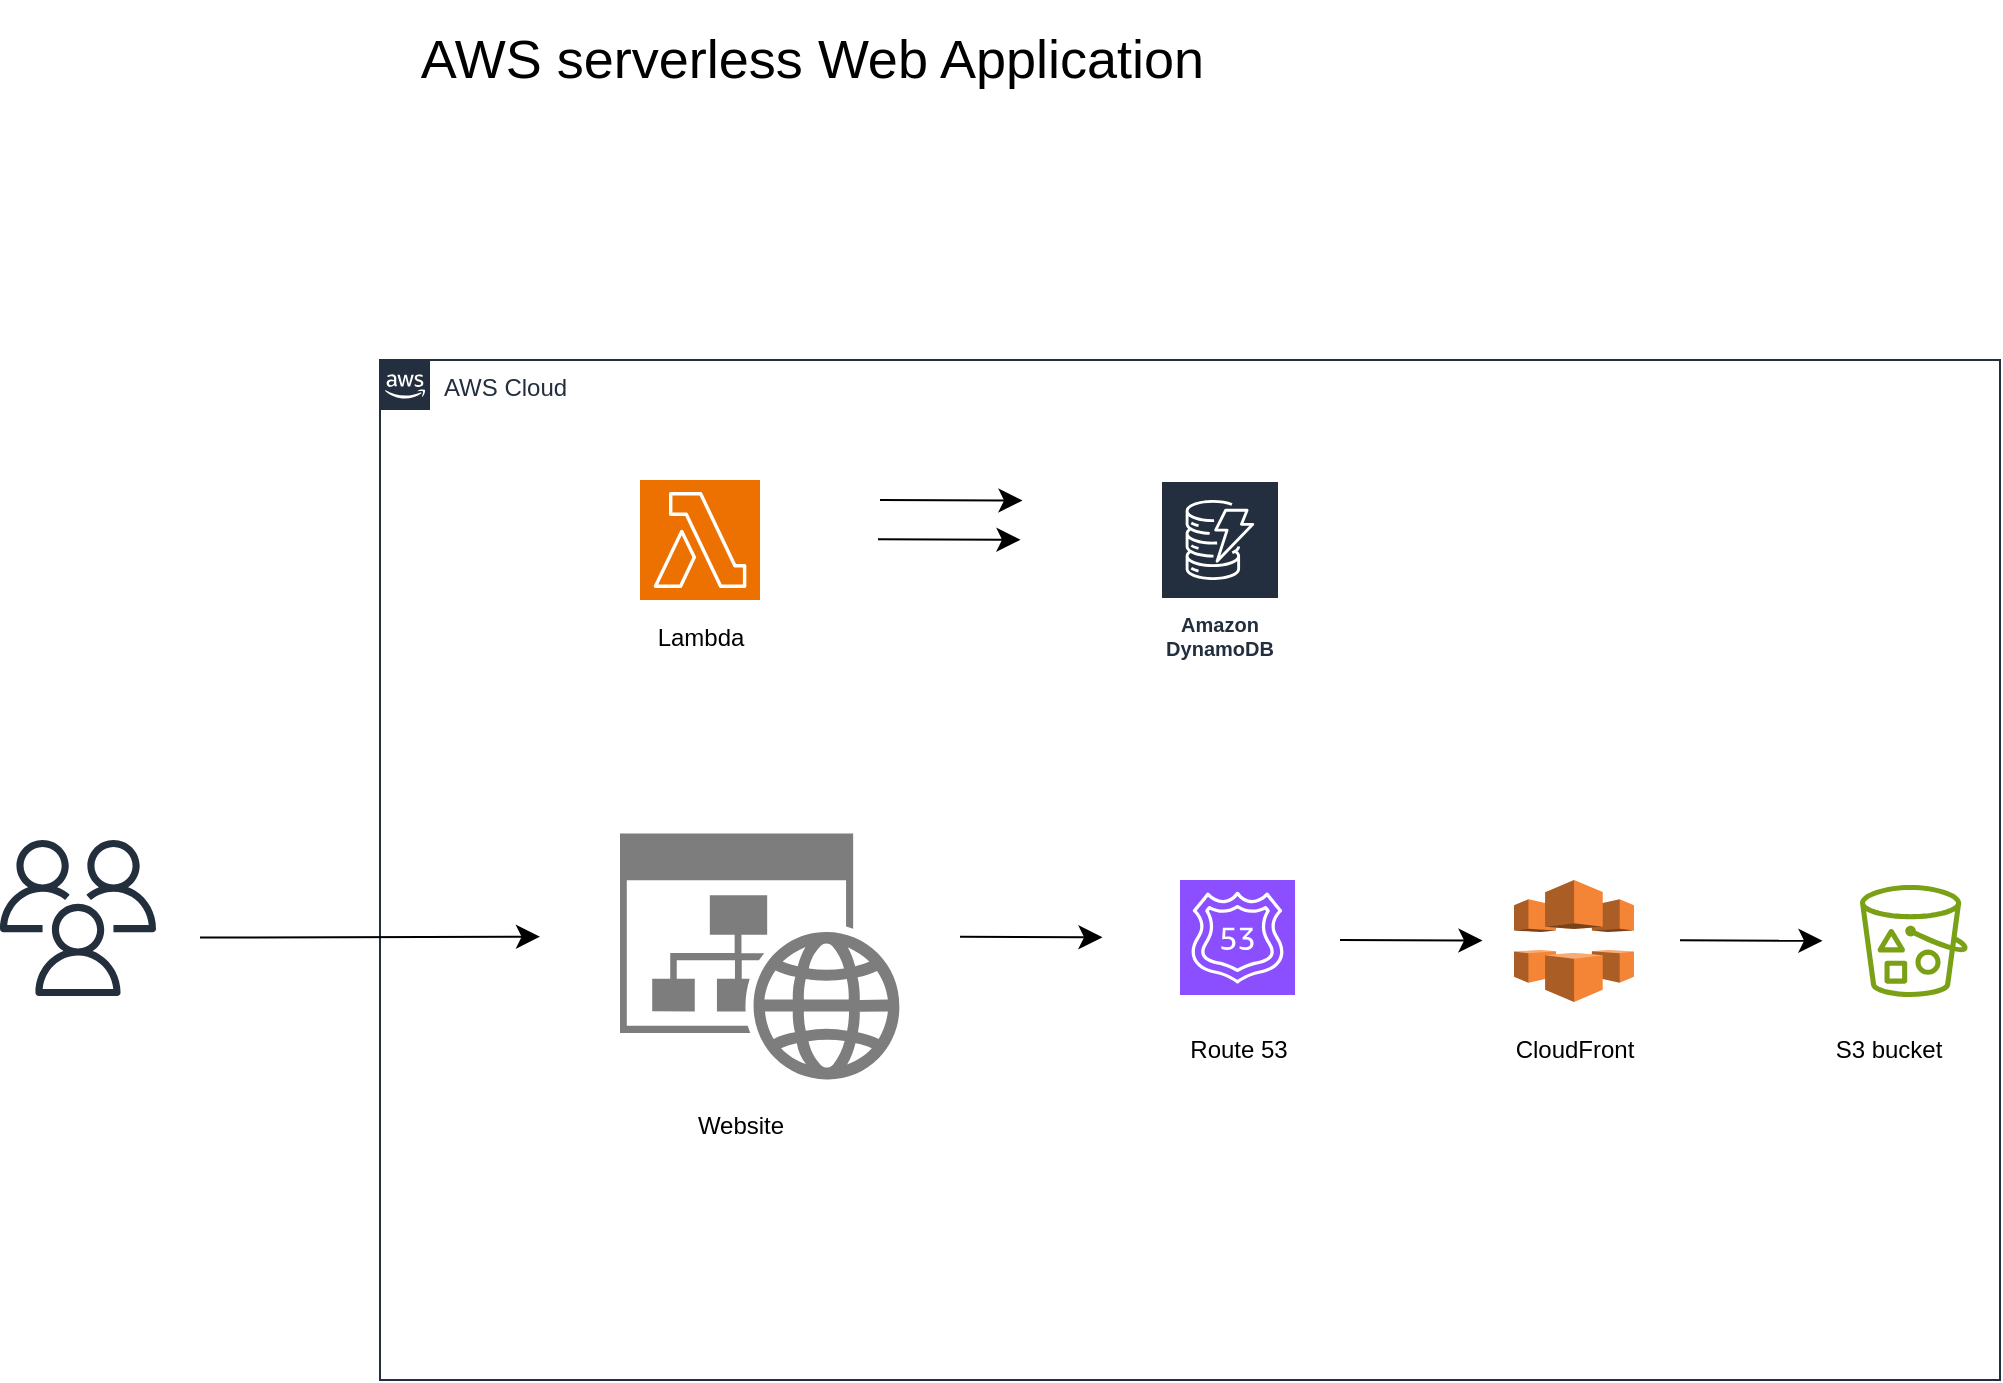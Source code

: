<mxfile version="24.7.17">
  <diagram id="Ht1M8jgEwFfnCIfOTk4-" name="Page-1">
    <mxGraphModel dx="800" dy="310" grid="1" gridSize="10" guides="1" tooltips="1" connect="1" arrows="1" fold="1" page="1" pageScale="1" pageWidth="1169" pageHeight="827" math="0" shadow="0">
      <root>
        <mxCell id="0" />
        <mxCell id="1" parent="0" />
        <mxCell id="UEzPUAAOIrF-is8g5C7q-74" value="AWS Cloud" style="points=[[0,0],[0.25,0],[0.5,0],[0.75,0],[1,0],[1,0.25],[1,0.5],[1,0.75],[1,1],[0.75,1],[0.5,1],[0.25,1],[0,1],[0,0.75],[0,0.5],[0,0.25]];outlineConnect=0;gradientColor=none;html=1;whiteSpace=wrap;fontSize=12;fontStyle=0;shape=mxgraph.aws4.group;grIcon=mxgraph.aws4.group_aws_cloud_alt;strokeColor=#232F3E;fillColor=none;verticalAlign=top;align=left;spacingLeft=30;fontColor=#232F3E;dashed=0;labelBackgroundColor=#ffffff;container=1;pointerEvents=0;collapsible=0;recursiveResize=0;" parent="1" vertex="1">
          <mxGeometry x="300" y="220" width="810" height="510" as="geometry" />
        </mxCell>
        <mxCell id="AfON42eSAfSAIptXPATr-3" value="" style="sketch=0;aspect=fixed;pointerEvents=1;shadow=0;dashed=0;html=1;strokeColor=none;labelPosition=center;verticalLabelPosition=bottom;verticalAlign=top;align=center;shape=mxgraph.mscae.enterprise.website_generic;fillColor=#7D7D7D;" vertex="1" parent="UEzPUAAOIrF-is8g5C7q-74">
          <mxGeometry x="120" y="236.8" width="140" height="123.2" as="geometry" />
        </mxCell>
        <mxCell id="AfON42eSAfSAIptXPATr-5" value="" style="sketch=0;outlineConnect=0;fontColor=#232F3E;gradientColor=none;fillColor=#7AA116;strokeColor=none;dashed=0;verticalLabelPosition=bottom;verticalAlign=top;align=center;html=1;fontSize=12;fontStyle=0;aspect=fixed;pointerEvents=1;shape=mxgraph.aws4.bucket_with_objects;" vertex="1" parent="UEzPUAAOIrF-is8g5C7q-74">
          <mxGeometry x="740" y="262.5" width="53.85" height="56" as="geometry" />
        </mxCell>
        <mxCell id="AfON42eSAfSAIptXPATr-6" value="" style="outlineConnect=0;dashed=0;verticalLabelPosition=bottom;verticalAlign=top;align=center;html=1;shape=mxgraph.aws3.cloudfront;fillColor=#F58536;gradientColor=none;" vertex="1" parent="UEzPUAAOIrF-is8g5C7q-74">
          <mxGeometry x="567" y="260" width="60" height="61" as="geometry" />
        </mxCell>
        <mxCell id="AfON42eSAfSAIptXPATr-7" value="" style="sketch=0;points=[[0,0,0],[0.25,0,0],[0.5,0,0],[0.75,0,0],[1,0,0],[0,1,0],[0.25,1,0],[0.5,1,0],[0.75,1,0],[1,1,0],[0,0.25,0],[0,0.5,0],[0,0.75,0],[1,0.25,0],[1,0.5,0],[1,0.75,0]];outlineConnect=0;fontColor=#232F3E;fillColor=#8C4FFF;strokeColor=#ffffff;dashed=0;verticalLabelPosition=bottom;verticalAlign=top;align=center;html=1;fontSize=12;fontStyle=0;aspect=fixed;shape=mxgraph.aws4.resourceIcon;resIcon=mxgraph.aws4.route_53;" vertex="1" parent="UEzPUAAOIrF-is8g5C7q-74">
          <mxGeometry x="400" y="260" width="57.5" height="57.5" as="geometry" />
        </mxCell>
        <mxCell id="AfON42eSAfSAIptXPATr-8" value="Amazon DynamoDB" style="sketch=0;outlineConnect=0;fontColor=#232F3E;gradientColor=none;strokeColor=#ffffff;fillColor=#232F3E;dashed=0;verticalLabelPosition=middle;verticalAlign=bottom;align=center;html=1;whiteSpace=wrap;fontSize=10;fontStyle=1;spacing=3;shape=mxgraph.aws4.productIcon;prIcon=mxgraph.aws4.dynamodb;" vertex="1" parent="UEzPUAAOIrF-is8g5C7q-74">
          <mxGeometry x="390" y="60" width="60" height="94" as="geometry" />
        </mxCell>
        <mxCell id="AfON42eSAfSAIptXPATr-9" value="" style="sketch=0;points=[[0,0,0],[0.25,0,0],[0.5,0,0],[0.75,0,0],[1,0,0],[0,1,0],[0.25,1,0],[0.5,1,0],[0.75,1,0],[1,1,0],[0,0.25,0],[0,0.5,0],[0,0.75,0],[1,0.25,0],[1,0.5,0],[1,0.75,0]];outlineConnect=0;fontColor=#232F3E;fillColor=#ED7100;strokeColor=#ffffff;dashed=0;verticalLabelPosition=bottom;verticalAlign=top;align=center;html=1;fontSize=12;fontStyle=0;aspect=fixed;shape=mxgraph.aws4.resourceIcon;resIcon=mxgraph.aws4.lambda;" vertex="1" parent="UEzPUAAOIrF-is8g5C7q-74">
          <mxGeometry x="130" y="60" width="60" height="60" as="geometry" />
        </mxCell>
        <mxCell id="AfON42eSAfSAIptXPATr-11" value="Route 53" style="text;html=1;align=center;verticalAlign=middle;resizable=0;points=[];autosize=1;strokeColor=none;fillColor=none;" vertex="1" parent="UEzPUAAOIrF-is8g5C7q-74">
          <mxGeometry x="393.75" y="330" width="70" height="30" as="geometry" />
        </mxCell>
        <mxCell id="AfON42eSAfSAIptXPATr-13" value="S3 bucket" style="text;html=1;align=center;verticalAlign=middle;resizable=0;points=[];autosize=1;strokeColor=none;fillColor=none;" vertex="1" parent="UEzPUAAOIrF-is8g5C7q-74">
          <mxGeometry x="713.85" y="330" width="80" height="30" as="geometry" />
        </mxCell>
        <mxCell id="AfON42eSAfSAIptXPATr-12" value="CloudFront" style="text;html=1;align=center;verticalAlign=middle;resizable=0;points=[];autosize=1;strokeColor=none;fillColor=none;" vertex="1" parent="UEzPUAAOIrF-is8g5C7q-74">
          <mxGeometry x="557" y="330" width="80" height="30" as="geometry" />
        </mxCell>
        <mxCell id="AfON42eSAfSAIptXPATr-14" value="Lambda" style="text;html=1;align=center;verticalAlign=middle;resizable=0;points=[];autosize=1;strokeColor=none;fillColor=none;" vertex="1" parent="UEzPUAAOIrF-is8g5C7q-74">
          <mxGeometry x="125" y="124" width="70" height="30" as="geometry" />
        </mxCell>
        <mxCell id="AfON42eSAfSAIptXPATr-16" value="" style="endArrow=classic;html=1;rounded=0;curved=0;targetPerimeterSpacing=0;endSize=9;" edge="1" parent="UEzPUAAOIrF-is8g5C7q-74">
          <mxGeometry width="50" height="50" relative="1" as="geometry">
            <mxPoint x="-90" y="288.78" as="sourcePoint" />
            <mxPoint x="80" y="288.32" as="targetPoint" />
          </mxGeometry>
        </mxCell>
        <mxCell id="AfON42eSAfSAIptXPATr-19" value="" style="endArrow=classic;html=1;rounded=0;curved=0;targetPerimeterSpacing=0;endSize=9;" edge="1" parent="UEzPUAAOIrF-is8g5C7q-74">
          <mxGeometry width="50" height="50" relative="1" as="geometry">
            <mxPoint x="480" y="290" as="sourcePoint" />
            <mxPoint x="551.25" y="290.29" as="targetPoint" />
          </mxGeometry>
        </mxCell>
        <mxCell id="AfON42eSAfSAIptXPATr-20" value="" style="endArrow=classic;html=1;rounded=0;curved=0;targetPerimeterSpacing=0;endSize=9;" edge="1" parent="UEzPUAAOIrF-is8g5C7q-74">
          <mxGeometry width="50" height="50" relative="1" as="geometry">
            <mxPoint x="290" y="288.39" as="sourcePoint" />
            <mxPoint x="361.25" y="288.68" as="targetPoint" />
          </mxGeometry>
        </mxCell>
        <mxCell id="AfON42eSAfSAIptXPATr-21" value="" style="endArrow=classic;html=1;rounded=0;curved=0;targetPerimeterSpacing=0;endSize=9;" edge="1" parent="UEzPUAAOIrF-is8g5C7q-74">
          <mxGeometry width="50" height="50" relative="1" as="geometry">
            <mxPoint x="650" y="290.14" as="sourcePoint" />
            <mxPoint x="721.25" y="290.43" as="targetPoint" />
          </mxGeometry>
        </mxCell>
        <mxCell id="AfON42eSAfSAIptXPATr-22" value="" style="endArrow=classic;html=1;rounded=0;curved=0;targetPerimeterSpacing=0;endSize=9;" edge="1" parent="UEzPUAAOIrF-is8g5C7q-74">
          <mxGeometry width="50" height="50" relative="1" as="geometry">
            <mxPoint x="250" y="70" as="sourcePoint" />
            <mxPoint x="321.25" y="70.29" as="targetPoint" />
          </mxGeometry>
        </mxCell>
        <mxCell id="AfON42eSAfSAIptXPATr-23" value="" style="endArrow=classic;html=1;rounded=0;curved=0;targetPerimeterSpacing=0;endSize=9;" edge="1" parent="UEzPUAAOIrF-is8g5C7q-74">
          <mxGeometry width="50" height="50" relative="1" as="geometry">
            <mxPoint x="249" y="89.64" as="sourcePoint" />
            <mxPoint x="320.25" y="89.93" as="targetPoint" />
          </mxGeometry>
        </mxCell>
        <mxCell id="AfON42eSAfSAIptXPATr-1" value="&lt;font style=&quot;font-size: 27px;&quot;&gt;AWS serverless Web Application&amp;nbsp;&lt;/font&gt;" style="text;html=1;align=center;verticalAlign=middle;whiteSpace=wrap;rounded=0;" vertex="1" parent="1">
          <mxGeometry x="280" y="40" width="480" height="60" as="geometry" />
        </mxCell>
        <mxCell id="AfON42eSAfSAIptXPATr-2" value="" style="sketch=0;outlineConnect=0;fontColor=#232F3E;gradientColor=none;fillColor=#232F3D;strokeColor=none;dashed=0;verticalLabelPosition=bottom;verticalAlign=top;align=center;html=1;fontSize=12;fontStyle=0;aspect=fixed;pointerEvents=1;shape=mxgraph.aws4.users;" vertex="1" parent="1">
          <mxGeometry x="110" y="460" width="78" height="78" as="geometry" />
        </mxCell>
        <mxCell id="AfON42eSAfSAIptXPATr-15" value="Website" style="text;html=1;align=center;verticalAlign=middle;resizable=0;points=[];autosize=1;strokeColor=none;fillColor=none;" vertex="1" parent="1">
          <mxGeometry x="445" y="588" width="70" height="30" as="geometry" />
        </mxCell>
      </root>
    </mxGraphModel>
  </diagram>
</mxfile>
